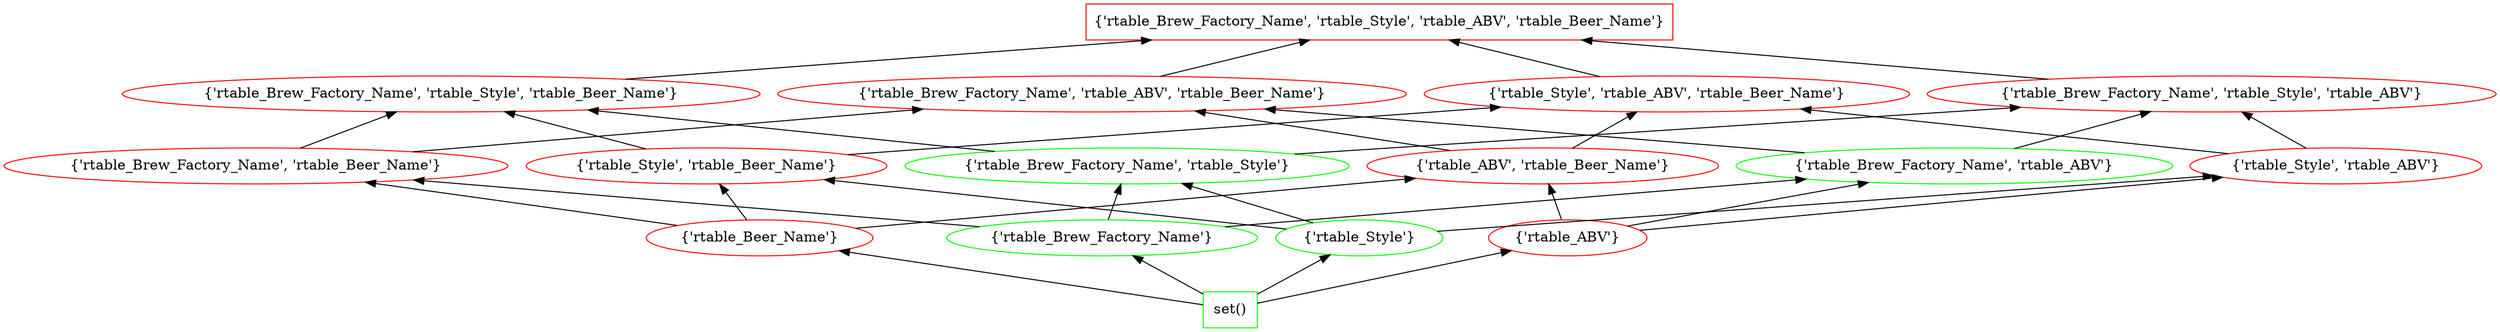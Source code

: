 digraph G {
splines="line"
rankdir=BT
"{'rtable_Brew_Factory_Name', 'rtable_Style', 'rtable_ABV', 'rtable_Beer_Name'}" [shape=box];
"set()" [shape=box];
"set()" [color=green];
"set()" -> "{'rtable_Beer_Name'}";
"set()" -> "{'rtable_Brew_Factory_Name'}";
"set()" -> "{'rtable_Style'}";
"set()" -> "{'rtable_ABV'}";
"{'rtable_Beer_Name'}" [color=red];
"{'rtable_Beer_Name'}" -> "{'rtable_Brew_Factory_Name', 'rtable_Beer_Name'}";
"{'rtable_Beer_Name'}" -> "{'rtable_Style', 'rtable_Beer_Name'}";
"{'rtable_Beer_Name'}" -> "{'rtable_ABV', 'rtable_Beer_Name'}";
"{'rtable_Brew_Factory_Name'}" [color=green];
"{'rtable_Brew_Factory_Name'}" -> "{'rtable_Brew_Factory_Name', 'rtable_Beer_Name'}";
"{'rtable_Brew_Factory_Name'}" -> "{'rtable_Brew_Factory_Name', 'rtable_Style'}";
"{'rtable_Brew_Factory_Name'}" -> "{'rtable_Brew_Factory_Name', 'rtable_ABV'}";
"{'rtable_Style'}" [color=green];
"{'rtable_Style'}" -> "{'rtable_Style', 'rtable_Beer_Name'}";
"{'rtable_Style'}" -> "{'rtable_Brew_Factory_Name', 'rtable_Style'}";
"{'rtable_Style'}" -> "{'rtable_Style', 'rtable_ABV'}";
"{'rtable_ABV'}" [color=red];
"{'rtable_ABV'}" -> "{'rtable_ABV', 'rtable_Beer_Name'}";
"{'rtable_ABV'}" -> "{'rtable_Brew_Factory_Name', 'rtable_ABV'}";
"{'rtable_ABV'}" -> "{'rtable_Style', 'rtable_ABV'}";
"{'rtable_Brew_Factory_Name', 'rtable_Beer_Name'}" [color=red];
"{'rtable_Brew_Factory_Name', 'rtable_Beer_Name'}" -> "{'rtable_Brew_Factory_Name', 'rtable_Style', 'rtable_Beer_Name'}";
"{'rtable_Brew_Factory_Name', 'rtable_Beer_Name'}" -> "{'rtable_Brew_Factory_Name', 'rtable_ABV', 'rtable_Beer_Name'}";
"{'rtable_Style', 'rtable_Beer_Name'}" [color=red];
"{'rtable_Style', 'rtable_Beer_Name'}" -> "{'rtable_Brew_Factory_Name', 'rtable_Style', 'rtable_Beer_Name'}";
"{'rtable_Style', 'rtable_Beer_Name'}" -> "{'rtable_Style', 'rtable_ABV', 'rtable_Beer_Name'}";
"{'rtable_ABV', 'rtable_Beer_Name'}" [color=red];
"{'rtable_ABV', 'rtable_Beer_Name'}" -> "{'rtable_Brew_Factory_Name', 'rtable_ABV', 'rtable_Beer_Name'}";
"{'rtable_ABV', 'rtable_Beer_Name'}" -> "{'rtable_Style', 'rtable_ABV', 'rtable_Beer_Name'}";
"{'rtable_Brew_Factory_Name', 'rtable_Style'}" [color=green];
"{'rtable_Brew_Factory_Name', 'rtable_Style'}" -> "{'rtable_Brew_Factory_Name', 'rtable_Style', 'rtable_Beer_Name'}";
"{'rtable_Brew_Factory_Name', 'rtable_Style'}" -> "{'rtable_Brew_Factory_Name', 'rtable_Style', 'rtable_ABV'}";
"{'rtable_Brew_Factory_Name', 'rtable_ABV'}" [color=green];
"{'rtable_Brew_Factory_Name', 'rtable_ABV'}" -> "{'rtable_Brew_Factory_Name', 'rtable_ABV', 'rtable_Beer_Name'}";
"{'rtable_Brew_Factory_Name', 'rtable_ABV'}" -> "{'rtable_Brew_Factory_Name', 'rtable_Style', 'rtable_ABV'}";
"{'rtable_Style', 'rtable_ABV'}" [color=red];
"{'rtable_Style', 'rtable_ABV'}" -> "{'rtable_Style', 'rtable_ABV', 'rtable_Beer_Name'}";
"{'rtable_Style', 'rtable_ABV'}" -> "{'rtable_Brew_Factory_Name', 'rtable_Style', 'rtable_ABV'}";
"{'rtable_Brew_Factory_Name', 'rtable_Style', 'rtable_Beer_Name'}" [color=red];
"{'rtable_Brew_Factory_Name', 'rtable_Style', 'rtable_Beer_Name'}" -> "{'rtable_Brew_Factory_Name', 'rtable_Style', 'rtable_ABV', 'rtable_Beer_Name'}";
"{'rtable_Brew_Factory_Name', 'rtable_ABV', 'rtable_Beer_Name'}" [color=red];
"{'rtable_Brew_Factory_Name', 'rtable_ABV', 'rtable_Beer_Name'}" -> "{'rtable_Brew_Factory_Name', 'rtable_Style', 'rtable_ABV', 'rtable_Beer_Name'}";
"{'rtable_Style', 'rtable_ABV', 'rtable_Beer_Name'}" [color=red];
"{'rtable_Style', 'rtable_ABV', 'rtable_Beer_Name'}" -> "{'rtable_Brew_Factory_Name', 'rtable_Style', 'rtable_ABV', 'rtable_Beer_Name'}";
"{'rtable_Brew_Factory_Name', 'rtable_Style', 'rtable_ABV'}" [color=red];
"{'rtable_Brew_Factory_Name', 'rtable_Style', 'rtable_ABV'}" -> "{'rtable_Brew_Factory_Name', 'rtable_Style', 'rtable_ABV', 'rtable_Beer_Name'}";
"{'rtable_Brew_Factory_Name', 'rtable_Style', 'rtable_ABV', 'rtable_Beer_Name'}" [color=red];
}